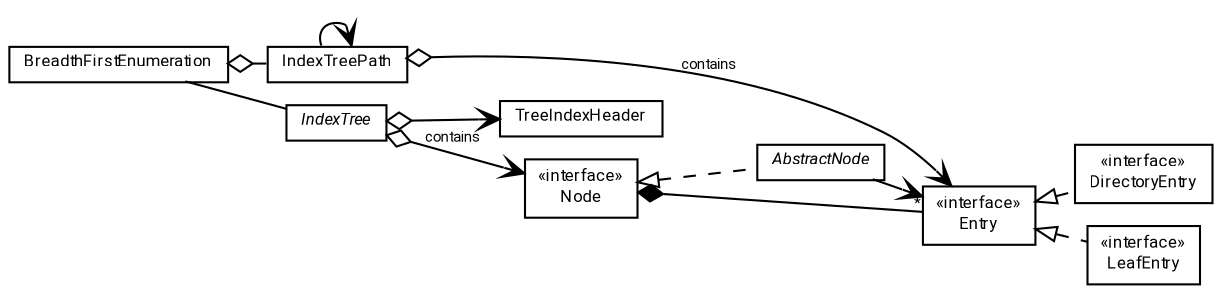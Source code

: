 #!/usr/local/bin/dot
#
# Class diagram 
# Generated by UMLGraph version R5_7_2-60-g0e99a6 (http://www.spinellis.gr/umlgraph/)
#

digraph G {
	graph [fontnames="svg"]
	edge [fontname="Roboto",fontsize=7,labelfontname="Roboto",labelfontsize=7,color="black"];
	node [fontname="Roboto",fontcolor="black",fontsize=8,shape=plaintext,margin=0,width=0,height=0];
	nodesep=0.15;
	ranksep=0.25;
	rankdir=LR;
	// de.lmu.ifi.dbs.elki.index.tree.TreeIndexHeader
	c603359 [label=<<table title="de.lmu.ifi.dbs.elki.index.tree.TreeIndexHeader" border="0" cellborder="1" cellspacing="0" cellpadding="2" href="TreeIndexHeader.html" target="_parent">
		<tr><td><table border="0" cellspacing="0" cellpadding="1">
		<tr><td align="center" balign="center"> <font face="Roboto">TreeIndexHeader</font> </td></tr>
		</table></td></tr>
		</table>>, URL="TreeIndexHeader.html"];
	// de.lmu.ifi.dbs.elki.index.tree.Node<E extends de.lmu.ifi.dbs.elki.index.tree.Entry>
	c603360 [label=<<table title="de.lmu.ifi.dbs.elki.index.tree.Node" border="0" cellborder="1" cellspacing="0" cellpadding="2" href="Node.html" target="_parent">
		<tr><td><table border="0" cellspacing="0" cellpadding="1">
		<tr><td align="center" balign="center"> &#171;interface&#187; </td></tr>
		<tr><td align="center" balign="center"> <font face="Roboto">Node</font> </td></tr>
		</table></td></tr>
		</table>>, URL="Node.html"];
	// de.lmu.ifi.dbs.elki.index.tree.IndexTreePath<E extends de.lmu.ifi.dbs.elki.index.tree.Entry>
	c603361 [label=<<table title="de.lmu.ifi.dbs.elki.index.tree.IndexTreePath" border="0" cellborder="1" cellspacing="0" cellpadding="2" href="IndexTreePath.html" target="_parent">
		<tr><td><table border="0" cellspacing="0" cellpadding="1">
		<tr><td align="center" balign="center"> <font face="Roboto">IndexTreePath</font> </td></tr>
		</table></td></tr>
		</table>>, URL="IndexTreePath.html"];
	// de.lmu.ifi.dbs.elki.index.tree.DirectoryEntry
	c603362 [label=<<table title="de.lmu.ifi.dbs.elki.index.tree.DirectoryEntry" border="0" cellborder="1" cellspacing="0" cellpadding="2" href="DirectoryEntry.html" target="_parent">
		<tr><td><table border="0" cellspacing="0" cellpadding="1">
		<tr><td align="center" balign="center"> &#171;interface&#187; </td></tr>
		<tr><td align="center" balign="center"> <font face="Roboto">DirectoryEntry</font> </td></tr>
		</table></td></tr>
		</table>>, URL="DirectoryEntry.html"];
	// de.lmu.ifi.dbs.elki.index.tree.LeafEntry
	c603363 [label=<<table title="de.lmu.ifi.dbs.elki.index.tree.LeafEntry" border="0" cellborder="1" cellspacing="0" cellpadding="2" href="LeafEntry.html" target="_parent">
		<tr><td><table border="0" cellspacing="0" cellpadding="1">
		<tr><td align="center" balign="center"> &#171;interface&#187; </td></tr>
		<tr><td align="center" balign="center"> <font face="Roboto">LeafEntry</font> </td></tr>
		</table></td></tr>
		</table>>, URL="LeafEntry.html"];
	// de.lmu.ifi.dbs.elki.index.tree.AbstractNode<E extends de.lmu.ifi.dbs.elki.index.tree.Entry>
	c603364 [label=<<table title="de.lmu.ifi.dbs.elki.index.tree.AbstractNode" border="0" cellborder="1" cellspacing="0" cellpadding="2" href="AbstractNode.html" target="_parent">
		<tr><td><table border="0" cellspacing="0" cellpadding="1">
		<tr><td align="center" balign="center"> <font face="Roboto"><i>AbstractNode</i></font> </td></tr>
		</table></td></tr>
		</table>>, URL="AbstractNode.html"];
	// de.lmu.ifi.dbs.elki.index.tree.IndexTree<N extends de.lmu.ifi.dbs.elki.index.tree.Node<E>, E extends de.lmu.ifi.dbs.elki.index.tree.Entry>
	c603365 [label=<<table title="de.lmu.ifi.dbs.elki.index.tree.IndexTree" border="0" cellborder="1" cellspacing="0" cellpadding="2" href="IndexTree.html" target="_parent">
		<tr><td><table border="0" cellspacing="0" cellpadding="1">
		<tr><td align="center" balign="center"> <font face="Roboto"><i>IndexTree</i></font> </td></tr>
		</table></td></tr>
		</table>>, URL="IndexTree.html"];
	// de.lmu.ifi.dbs.elki.index.tree.Entry
	c603366 [label=<<table title="de.lmu.ifi.dbs.elki.index.tree.Entry" border="0" cellborder="1" cellspacing="0" cellpadding="2" href="Entry.html" target="_parent">
		<tr><td><table border="0" cellspacing="0" cellpadding="1">
		<tr><td align="center" balign="center"> &#171;interface&#187; </td></tr>
		<tr><td align="center" balign="center"> <font face="Roboto">Entry</font> </td></tr>
		</table></td></tr>
		</table>>, URL="Entry.html"];
	// de.lmu.ifi.dbs.elki.index.tree.BreadthFirstEnumeration<N extends de.lmu.ifi.dbs.elki.index.tree.Node<E>, E extends de.lmu.ifi.dbs.elki.index.tree.Entry>
	c603367 [label=<<table title="de.lmu.ifi.dbs.elki.index.tree.BreadthFirstEnumeration" border="0" cellborder="1" cellspacing="0" cellpadding="2" href="BreadthFirstEnumeration.html" target="_parent">
		<tr><td><table border="0" cellspacing="0" cellpadding="1">
		<tr><td align="center" balign="center"> <font face="Roboto">BreadthFirstEnumeration</font> </td></tr>
		</table></td></tr>
		</table>>, URL="BreadthFirstEnumeration.html"];
	// de.lmu.ifi.dbs.elki.index.tree.Node<E extends de.lmu.ifi.dbs.elki.index.tree.Entry> composed de.lmu.ifi.dbs.elki.index.tree.Entry
	c603360 -> c603366 [arrowhead=none,arrowtail=diamond,dir=back,weight=6];
	// de.lmu.ifi.dbs.elki.index.tree.IndexTreePath<E extends de.lmu.ifi.dbs.elki.index.tree.Entry> navhas de.lmu.ifi.dbs.elki.index.tree.Entry
	c603361 -> c603366 [arrowhead=open,arrowtail=ediamond,dir=both,weight=3,label="contains"];
	// de.lmu.ifi.dbs.elki.index.tree.DirectoryEntry implements de.lmu.ifi.dbs.elki.index.tree.Entry
	c603366 -> c603362 [arrowtail=empty,style=dashed,dir=back,weight=9];
	// de.lmu.ifi.dbs.elki.index.tree.LeafEntry implements de.lmu.ifi.dbs.elki.index.tree.Entry
	c603366 -> c603363 [arrowtail=empty,style=dashed,dir=back,weight=9];
	// de.lmu.ifi.dbs.elki.index.tree.AbstractNode<E extends de.lmu.ifi.dbs.elki.index.tree.Entry> implements de.lmu.ifi.dbs.elki.index.tree.Node<E extends de.lmu.ifi.dbs.elki.index.tree.Entry>
	c603360 -> c603364 [arrowtail=empty,style=dashed,dir=back,weight=9];
	// de.lmu.ifi.dbs.elki.index.tree.IndexTree<N extends de.lmu.ifi.dbs.elki.index.tree.Node<E>, E extends de.lmu.ifi.dbs.elki.index.tree.Entry> navhas de.lmu.ifi.dbs.elki.index.tree.Node<E extends de.lmu.ifi.dbs.elki.index.tree.Entry>
	c603365 -> c603360 [arrowhead=open,arrowtail=ediamond,dir=both,weight=3,label="contains"];
	// de.lmu.ifi.dbs.elki.index.tree.IndexTree<N extends de.lmu.ifi.dbs.elki.index.tree.Node<E>, E extends de.lmu.ifi.dbs.elki.index.tree.Entry> navhas de.lmu.ifi.dbs.elki.index.tree.TreeIndexHeader
	c603365 -> c603359 [arrowhead=open,arrowtail=ediamond,dir=both,weight=3];
	// de.lmu.ifi.dbs.elki.index.tree.BreadthFirstEnumeration<N extends de.lmu.ifi.dbs.elki.index.tree.Node<E>, E extends de.lmu.ifi.dbs.elki.index.tree.Entry> has de.lmu.ifi.dbs.elki.index.tree.IndexTreePath<E extends de.lmu.ifi.dbs.elki.index.tree.Entry>
	c603367 -> c603361 [arrowhead=none,arrowtail=ediamond,dir=back,weight=4];
	// de.lmu.ifi.dbs.elki.index.tree.BreadthFirstEnumeration<N extends de.lmu.ifi.dbs.elki.index.tree.Node<E>, E extends de.lmu.ifi.dbs.elki.index.tree.Entry> assoc de.lmu.ifi.dbs.elki.index.tree.IndexTree<N extends de.lmu.ifi.dbs.elki.index.tree.Node<E>, E extends de.lmu.ifi.dbs.elki.index.tree.Entry>
	c603367 -> c603365 [arrowhead=none,weight=2];
	// de.lmu.ifi.dbs.elki.index.tree.IndexTreePath<E extends de.lmu.ifi.dbs.elki.index.tree.Entry> navassoc de.lmu.ifi.dbs.elki.index.tree.IndexTreePath<E extends de.lmu.ifi.dbs.elki.index.tree.Entry>
	c603361 -> c603361 [arrowhead=open,weight=1];
	// de.lmu.ifi.dbs.elki.index.tree.AbstractNode<E extends de.lmu.ifi.dbs.elki.index.tree.Entry> navassoc de.lmu.ifi.dbs.elki.index.tree.Entry
	c603364 -> c603366 [arrowhead=open,weight=1,headlabel="*"];
}

